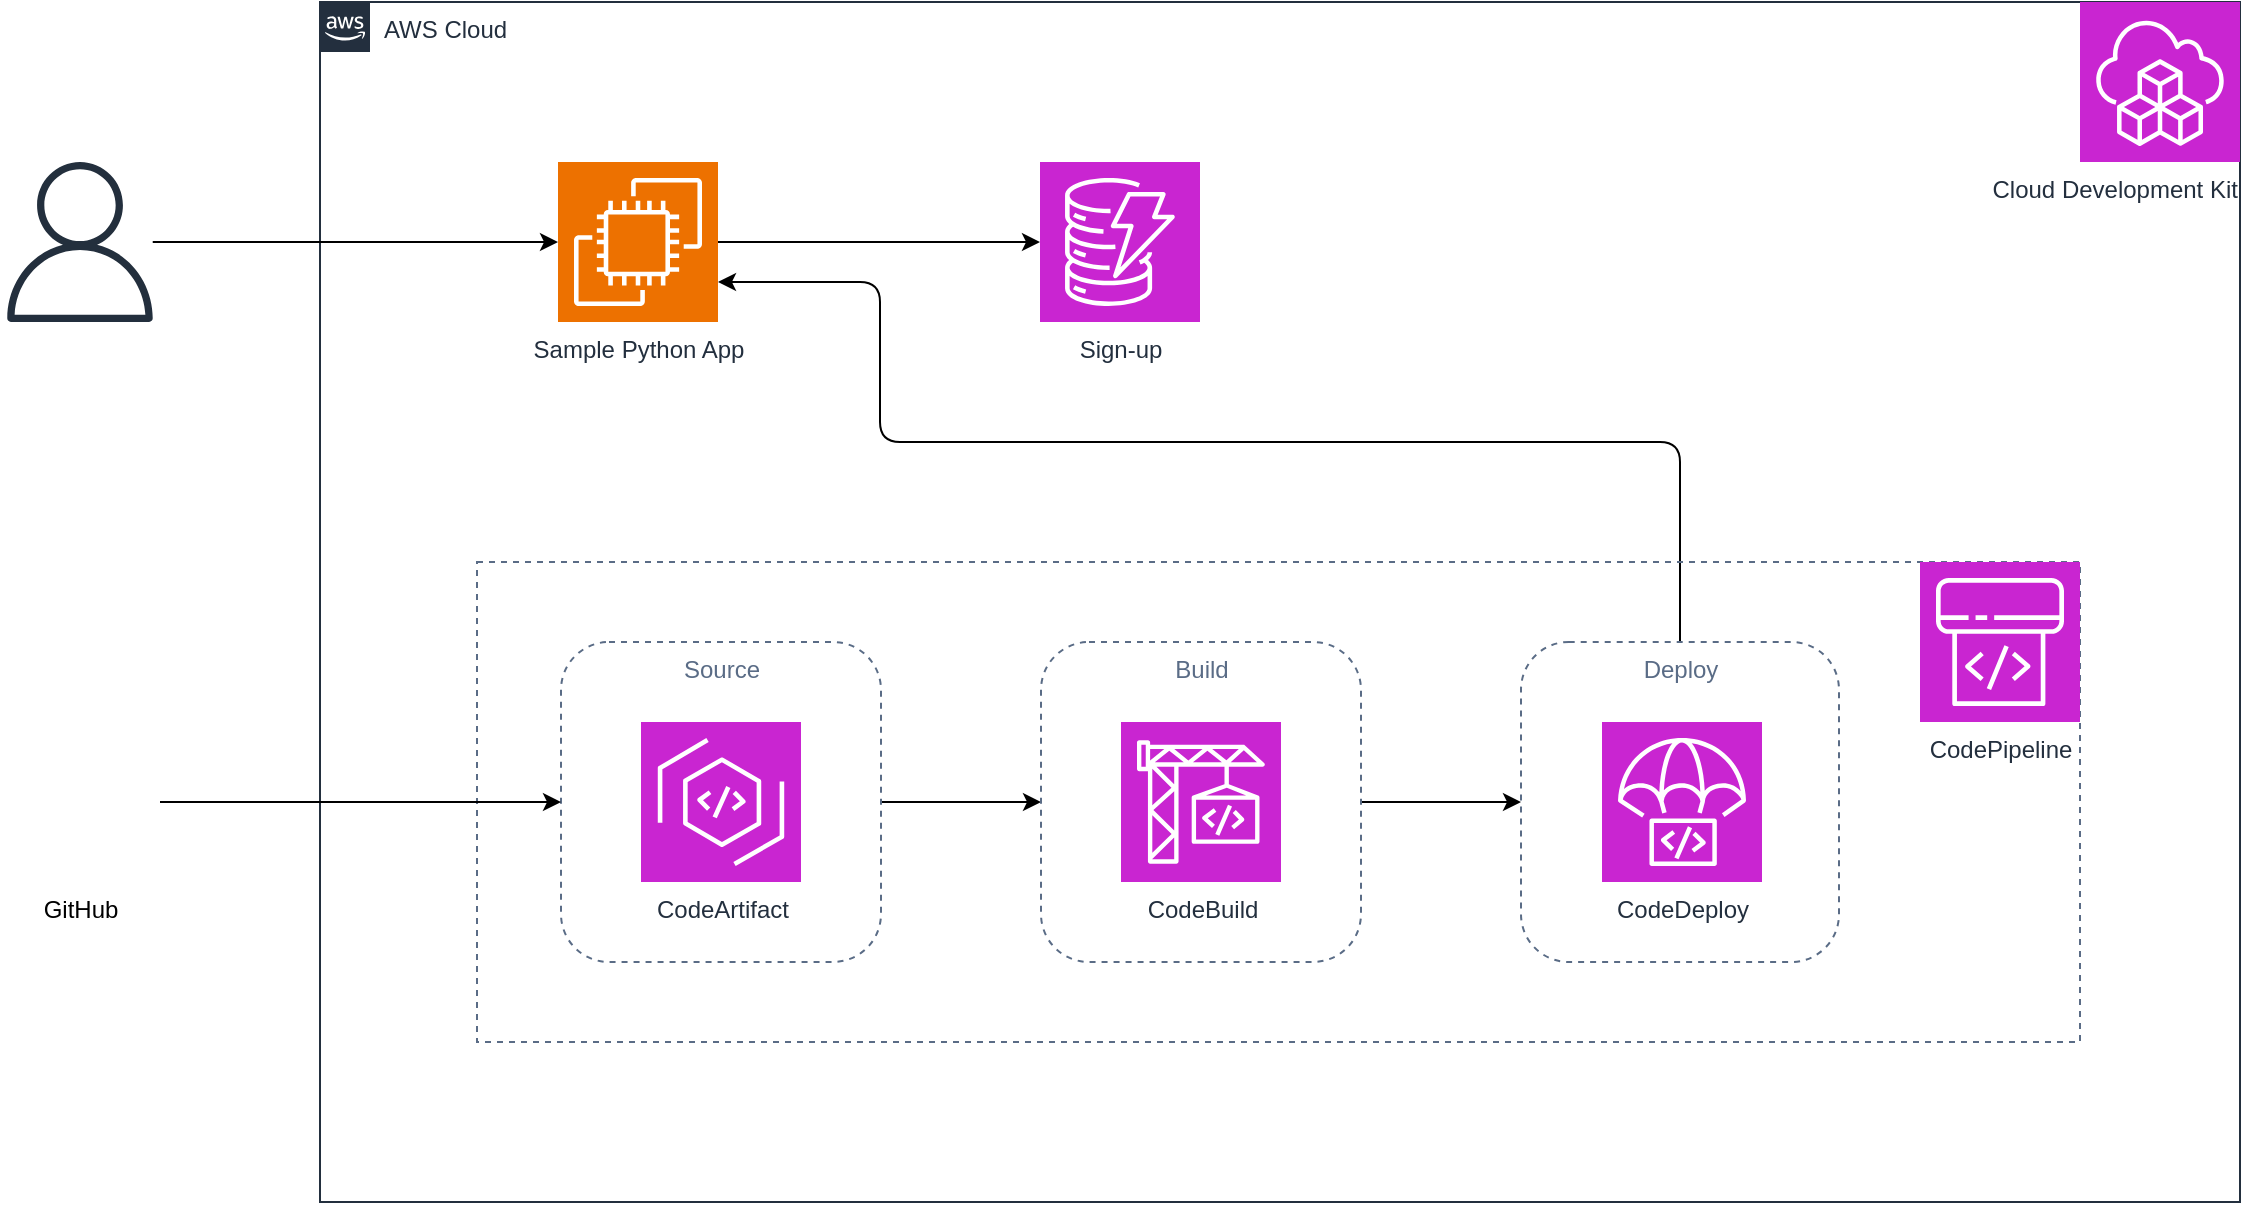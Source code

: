 <mxfile version="24.8.3">
  <diagram name="Page-1" id="ZzB7i4NtdFD34NnYMOvR">
    <mxGraphModel dx="672" dy="684" grid="1" gridSize="10" guides="1" tooltips="1" connect="1" arrows="1" fold="1" page="1" pageScale="1" pageWidth="850" pageHeight="1100" math="0" shadow="0">
      <root>
        <mxCell id="0" />
        <mxCell id="1" parent="0" />
        <mxCell id="f07_9i_d-xM3dZHE4S6k-22" value="AWS Cloud" style="points=[[0,0],[0.25,0],[0.5,0],[0.75,0],[1,0],[1,0.25],[1,0.5],[1,0.75],[1,1],[0.75,1],[0.5,1],[0.25,1],[0,1],[0,0.75],[0,0.5],[0,0.25]];outlineConnect=0;gradientColor=none;html=1;whiteSpace=wrap;fontSize=12;fontStyle=0;container=1;pointerEvents=0;collapsible=0;recursiveResize=0;shape=mxgraph.aws4.group;grIcon=mxgraph.aws4.group_aws_cloud_alt;strokeColor=#232F3E;fillColor=none;verticalAlign=top;align=left;spacingLeft=30;fontColor=#232F3E;dashed=0;" vertex="1" parent="1">
          <mxGeometry x="200" y="80" width="960" height="600" as="geometry" />
        </mxCell>
        <mxCell id="f07_9i_d-xM3dZHE4S6k-15" value="Cloud&amp;nbsp;&lt;span style=&quot;background-color: initial;&quot;&gt;Development&amp;nbsp;&lt;/span&gt;&lt;span style=&quot;background-color: initial;&quot;&gt;Kit&lt;/span&gt;" style="sketch=0;points=[[0,0,0],[0.25,0,0],[0.5,0,0],[0.75,0,0],[1,0,0],[0,1,0],[0.25,1,0],[0.5,1,0],[0.75,1,0],[1,1,0],[0,0.25,0],[0,0.5,0],[0,0.75,0],[1,0.25,0],[1,0.5,0],[1,0.75,0]];outlineConnect=0;fontColor=#232F3E;fillColor=#C925D1;strokeColor=#ffffff;dashed=0;verticalLabelPosition=bottom;verticalAlign=top;align=right;html=1;fontSize=12;fontStyle=0;aspect=fixed;shape=mxgraph.aws4.resourceIcon;resIcon=mxgraph.aws4.cloud_development_kit;" vertex="1" parent="f07_9i_d-xM3dZHE4S6k-22">
          <mxGeometry x="880" width="80" height="80" as="geometry" />
        </mxCell>
        <mxCell id="f07_9i_d-xM3dZHE4S6k-23" style="edgeStyle=orthogonalEdgeStyle;rounded=1;orthogonalLoop=1;jettySize=auto;html=1;curved=0;" edge="1" parent="f07_9i_d-xM3dZHE4S6k-22" source="f07_9i_d-xM3dZHE4S6k-26" target="f07_9i_d-xM3dZHE4S6k-11">
          <mxGeometry relative="1" as="geometry">
            <Array as="points">
              <mxPoint x="680" y="220" />
              <mxPoint x="280" y="220" />
              <mxPoint x="280" y="140" />
            </Array>
          </mxGeometry>
        </mxCell>
        <mxCell id="f07_9i_d-xM3dZHE4S6k-11" value="Sample Python App" style="sketch=0;points=[[0,0,0],[0.25,0,0],[0.5,0,0],[0.75,0,0],[1,0,0],[0,1,0],[0.25,1,0],[0.5,1,0],[0.75,1,0],[1,1,0],[0,0.25,0],[0,0.5,0],[0,0.75,0],[1,0.25,0],[1,0.5,0],[1,0.75,0]];outlineConnect=0;fontColor=#232F3E;fillColor=#ED7100;strokeColor=#ffffff;dashed=0;verticalLabelPosition=bottom;verticalAlign=top;align=center;html=1;fontSize=12;fontStyle=0;aspect=fixed;shape=mxgraph.aws4.resourceIcon;resIcon=mxgraph.aws4.ec2;" vertex="1" parent="f07_9i_d-xM3dZHE4S6k-22">
          <mxGeometry x="119" y="80" width="80" height="80" as="geometry" />
        </mxCell>
        <mxCell id="f07_9i_d-xM3dZHE4S6k-16" value="Sign-up" style="sketch=0;points=[[0,0,0],[0.25,0,0],[0.5,0,0],[0.75,0,0],[1,0,0],[0,1,0],[0.25,1,0],[0.5,1,0],[0.75,1,0],[1,1,0],[0,0.25,0],[0,0.5,0],[0,0.75,0],[1,0.25,0],[1,0.5,0],[1,0.75,0]];outlineConnect=0;fontColor=#232F3E;fillColor=#C925D1;strokeColor=#ffffff;dashed=0;verticalLabelPosition=bottom;verticalAlign=top;align=center;html=1;fontSize=12;fontStyle=0;aspect=fixed;shape=mxgraph.aws4.resourceIcon;resIcon=mxgraph.aws4.dynamodb;" vertex="1" parent="f07_9i_d-xM3dZHE4S6k-22">
          <mxGeometry x="360" y="80" width="80" height="80" as="geometry" />
        </mxCell>
        <mxCell id="f07_9i_d-xM3dZHE4S6k-34" style="edgeStyle=orthogonalEdgeStyle;rounded=0;orthogonalLoop=1;jettySize=auto;html=1;" edge="1" parent="f07_9i_d-xM3dZHE4S6k-22" source="f07_9i_d-xM3dZHE4S6k-11" target="f07_9i_d-xM3dZHE4S6k-16">
          <mxGeometry relative="1" as="geometry" />
        </mxCell>
        <mxCell id="f07_9i_d-xM3dZHE4S6k-21" value="" style="fillColor=none;strokeColor=#5A6C86;dashed=1;verticalAlign=top;fontStyle=0;fontColor=#5A6C86;whiteSpace=wrap;html=1;rounded=0;perimeterSpacing=0;shadow=0;glass=0;" vertex="1" parent="f07_9i_d-xM3dZHE4S6k-22">
          <mxGeometry x="78.5" y="280" width="801.5" height="240" as="geometry" />
        </mxCell>
        <mxCell id="f07_9i_d-xM3dZHE4S6k-30" style="edgeStyle=orthogonalEdgeStyle;rounded=0;orthogonalLoop=1;jettySize=auto;html=1;" edge="1" parent="f07_9i_d-xM3dZHE4S6k-22" source="f07_9i_d-xM3dZHE4S6k-24" target="f07_9i_d-xM3dZHE4S6k-25">
          <mxGeometry relative="1" as="geometry" />
        </mxCell>
        <mxCell id="f07_9i_d-xM3dZHE4S6k-24" value="Source" style="fillColor=none;strokeColor=#5A6C86;dashed=1;verticalAlign=top;fontStyle=0;fontColor=#5A6C86;whiteSpace=wrap;html=1;rounded=1;" vertex="1" parent="f07_9i_d-xM3dZHE4S6k-22">
          <mxGeometry x="120.5" y="320" width="160" height="160" as="geometry" />
        </mxCell>
        <mxCell id="f07_9i_d-xM3dZHE4S6k-27" value="CodeArtifact" style="sketch=0;points=[[0,0,0],[0.25,0,0],[0.5,0,0],[0.75,0,0],[1,0,0],[0,1,0],[0.25,1,0],[0.5,1,0],[0.75,1,0],[1,1,0],[0,0.25,0],[0,0.5,0],[0,0.75,0],[1,0.25,0],[1,0.5,0],[1,0.75,0]];outlineConnect=0;fontColor=#232F3E;fillColor=#C925D1;strokeColor=#ffffff;dashed=0;verticalLabelPosition=bottom;verticalAlign=top;align=center;html=1;fontSize=12;fontStyle=0;aspect=fixed;shape=mxgraph.aws4.resourceIcon;resIcon=mxgraph.aws4.codeartifact;" vertex="1" parent="f07_9i_d-xM3dZHE4S6k-22">
          <mxGeometry x="160.5" y="360" width="80" height="80" as="geometry" />
        </mxCell>
        <mxCell id="f07_9i_d-xM3dZHE4S6k-26" value="Deploy" style="fillColor=none;strokeColor=#5A6C86;dashed=1;verticalAlign=top;fontStyle=0;fontColor=#5A6C86;whiteSpace=wrap;html=1;rounded=1;" vertex="1" parent="f07_9i_d-xM3dZHE4S6k-22">
          <mxGeometry x="600.5" y="320" width="159" height="160" as="geometry" />
        </mxCell>
        <mxCell id="f07_9i_d-xM3dZHE4S6k-13" value="CodeDeploy" style="sketch=0;points=[[0,0,0],[0.25,0,0],[0.5,0,0],[0.75,0,0],[1,0,0],[0,1,0],[0.25,1,0],[0.5,1,0],[0.75,1,0],[1,1,0],[0,0.25,0],[0,0.5,0],[0,0.75,0],[1,0.25,0],[1,0.5,0],[1,0.75,0]];outlineConnect=0;fontColor=#232F3E;fillColor=#C925D1;strokeColor=#ffffff;dashed=0;verticalLabelPosition=bottom;verticalAlign=top;align=center;html=1;fontSize=12;fontStyle=0;aspect=fixed;shape=mxgraph.aws4.resourceIcon;resIcon=mxgraph.aws4.codedeploy;" vertex="1" parent="f07_9i_d-xM3dZHE4S6k-22">
          <mxGeometry x="641" y="360" width="80" height="80" as="geometry" />
        </mxCell>
        <mxCell id="f07_9i_d-xM3dZHE4S6k-32" style="edgeStyle=orthogonalEdgeStyle;rounded=0;orthogonalLoop=1;jettySize=auto;html=1;" edge="1" parent="f07_9i_d-xM3dZHE4S6k-22" source="f07_9i_d-xM3dZHE4S6k-25" target="f07_9i_d-xM3dZHE4S6k-26">
          <mxGeometry relative="1" as="geometry" />
        </mxCell>
        <mxCell id="f07_9i_d-xM3dZHE4S6k-25" value="Build" style="fillColor=none;strokeColor=#5A6C86;dashed=1;verticalAlign=top;fontStyle=0;fontColor=#5A6C86;whiteSpace=wrap;html=1;rounded=1;" vertex="1" parent="f07_9i_d-xM3dZHE4S6k-22">
          <mxGeometry x="360.5" y="320" width="160" height="160" as="geometry" />
        </mxCell>
        <mxCell id="f07_9i_d-xM3dZHE4S6k-12" value="CodeBuild" style="sketch=0;points=[[0,0,0],[0.25,0,0],[0.5,0,0],[0.75,0,0],[1,0,0],[0,1,0],[0.25,1,0],[0.5,1,0],[0.75,1,0],[1,1,0],[0,0.25,0],[0,0.5,0],[0,0.75,0],[1,0.25,0],[1,0.5,0],[1,0.75,0]];outlineConnect=0;fontColor=#232F3E;fillColor=#C925D1;strokeColor=#ffffff;dashed=0;verticalLabelPosition=bottom;verticalAlign=top;align=center;html=1;fontSize=12;fontStyle=0;aspect=fixed;shape=mxgraph.aws4.resourceIcon;resIcon=mxgraph.aws4.codebuild;" vertex="1" parent="f07_9i_d-xM3dZHE4S6k-22">
          <mxGeometry x="400.5" y="360" width="80" height="80" as="geometry" />
        </mxCell>
        <mxCell id="f07_9i_d-xM3dZHE4S6k-14" value="CodePipeline" style="sketch=0;points=[[0,0,0],[0.25,0,0],[0.5,0,0],[0.75,0,0],[1,0,0],[0,1,0],[0.25,1,0],[0.5,1,0],[0.75,1,0],[1,1,0],[0,0.25,0],[0,0.5,0],[0,0.75,0],[1,0.25,0],[1,0.5,0],[1,0.75,0]];outlineConnect=0;fontColor=#232F3E;fillColor=#C925D1;strokeColor=#ffffff;dashed=0;verticalLabelPosition=bottom;verticalAlign=top;align=center;html=1;fontSize=12;fontStyle=0;aspect=fixed;shape=mxgraph.aws4.resourceIcon;resIcon=mxgraph.aws4.codepipeline;" vertex="1" parent="f07_9i_d-xM3dZHE4S6k-22">
          <mxGeometry x="800" y="280" width="80" height="80" as="geometry" />
        </mxCell>
        <mxCell id="f07_9i_d-xM3dZHE4S6k-9" value="GitHub" style="shape=image;html=1;verticalAlign=top;verticalLabelPosition=bottom;labelBackgroundColor=#ffffff;imageAspect=0;aspect=fixed;image=https://cdn4.iconfinder.com/data/icons/miu-black-social-2/60/github-128.png" vertex="1" parent="1">
          <mxGeometry x="40" y="440" width="80" height="80" as="geometry" />
        </mxCell>
        <mxCell id="f07_9i_d-xM3dZHE4S6k-29" style="edgeStyle=orthogonalEdgeStyle;rounded=0;orthogonalLoop=1;jettySize=auto;html=1;" edge="1" parent="1" source="f07_9i_d-xM3dZHE4S6k-9" target="f07_9i_d-xM3dZHE4S6k-24">
          <mxGeometry relative="1" as="geometry">
            <mxPoint x="280" y="520" as="targetPoint" />
          </mxGeometry>
        </mxCell>
        <mxCell id="f07_9i_d-xM3dZHE4S6k-10" value="" style="sketch=0;outlineConnect=0;fontColor=#232F3E;gradientColor=none;fillColor=#232F3D;strokeColor=none;dashed=0;verticalLabelPosition=bottom;verticalAlign=top;align=center;html=1;fontSize=12;fontStyle=0;aspect=fixed;pointerEvents=1;shape=mxgraph.aws4.user;" vertex="1" parent="1">
          <mxGeometry x="40" y="160" width="80" height="80" as="geometry" />
        </mxCell>
        <mxCell id="f07_9i_d-xM3dZHE4S6k-33" style="edgeStyle=orthogonalEdgeStyle;rounded=0;orthogonalLoop=1;jettySize=auto;html=1;" edge="1" parent="1" source="f07_9i_d-xM3dZHE4S6k-10" target="f07_9i_d-xM3dZHE4S6k-11">
          <mxGeometry relative="1" as="geometry" />
        </mxCell>
      </root>
    </mxGraphModel>
  </diagram>
</mxfile>
